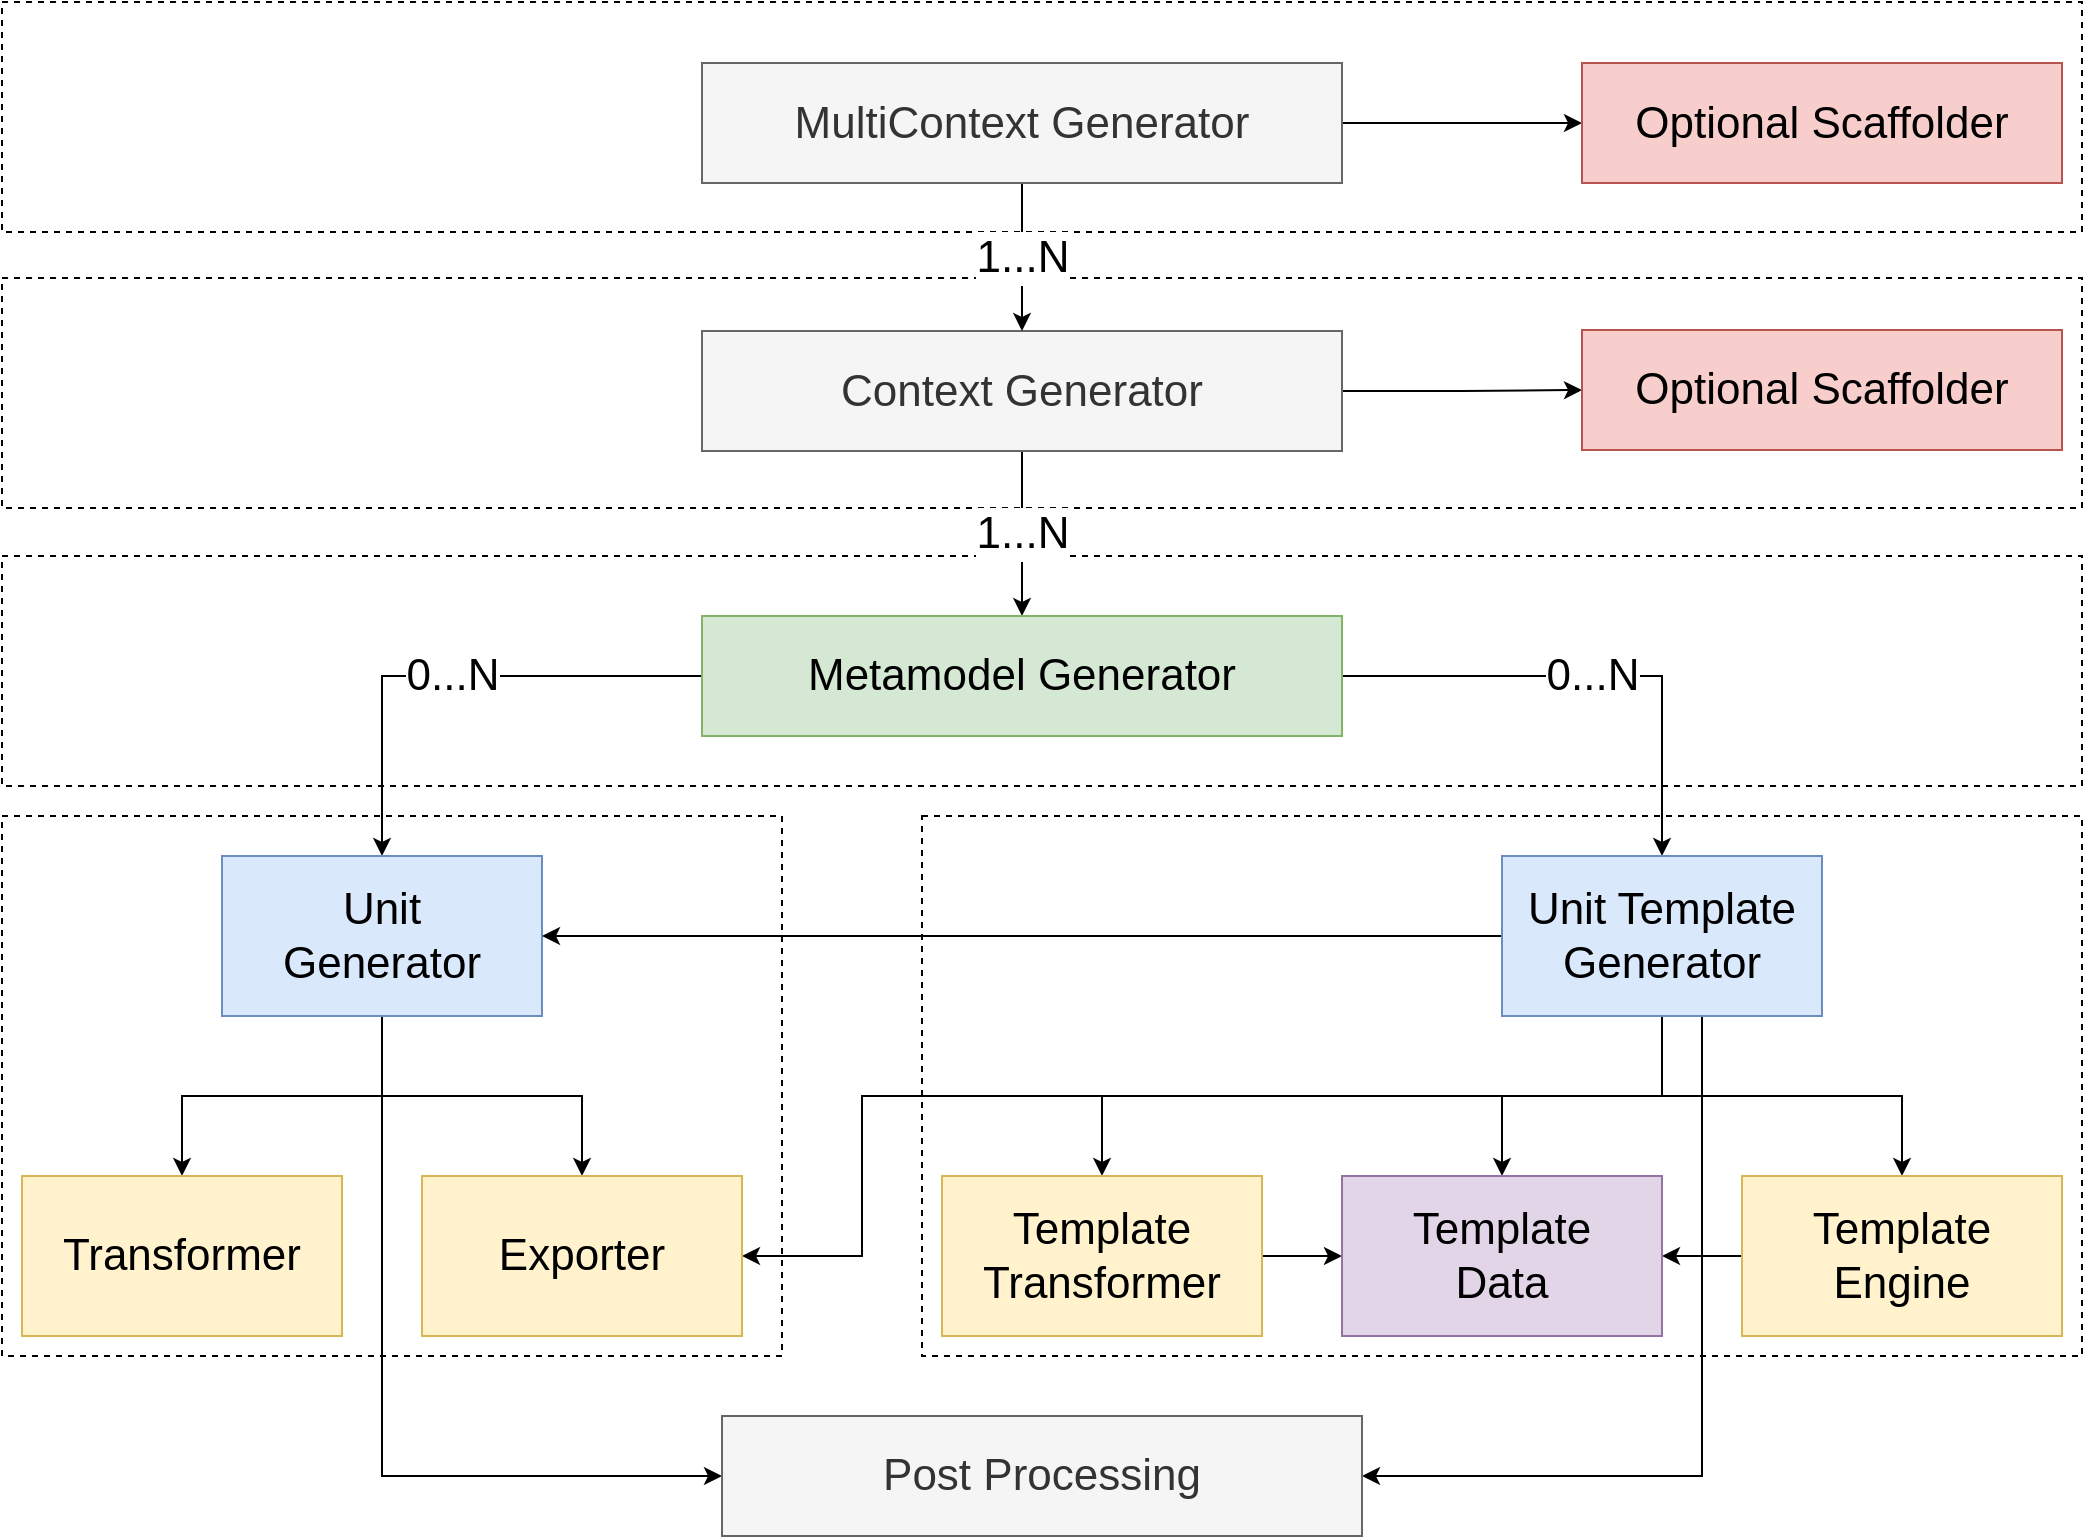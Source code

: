 <mxfile version="10.7.7" type="google"><diagram id="GnkJDhEkz5a-p9ZFHqT3" name="Page-1"><mxGraphModel dx="1502" dy="918" grid="1" gridSize="10" guides="1" tooltips="1" connect="1" arrows="1" fold="1" page="1" pageScale="1" pageWidth="1100" pageHeight="850" math="0" shadow="0"><root><mxCell id="0"/><mxCell id="1" parent="0"/><mxCell id="JjpXLwlI6WmhKi-YzRcv-26" value="" style="rounded=0;whiteSpace=wrap;html=1;fontSize=22;dashed=1;" vertex="1" parent="1"><mxGeometry x="50" y="191" width="1040" height="115" as="geometry"/></mxCell><mxCell id="JjpXLwlI6WmhKi-YzRcv-25" value="" style="rounded=0;whiteSpace=wrap;html=1;fontSize=22;dashed=1;" vertex="1" parent="1"><mxGeometry x="50" y="330" width="1040" height="115" as="geometry"/></mxCell><mxCell id="JjpXLwlI6WmhKi-YzRcv-24" value="" style="rounded=0;whiteSpace=wrap;html=1;fontSize=22;dashed=1;" vertex="1" parent="1"><mxGeometry x="50" y="460" width="390" height="270" as="geometry"/></mxCell><mxCell id="JjpXLwlI6WmhKi-YzRcv-23" value="" style="rounded=0;whiteSpace=wrap;html=1;fontSize=22;dashed=1;" vertex="1" parent="1"><mxGeometry x="510" y="460" width="580" height="270" as="geometry"/></mxCell><mxCell id="JjpXLwlI6WmhKi-YzRcv-13" value="1...N" style="edgeStyle=orthogonalEdgeStyle;rounded=0;orthogonalLoop=1;jettySize=auto;html=1;exitX=0.5;exitY=1;exitDx=0;exitDy=0;entryX=0.5;entryY=0;entryDx=0;entryDy=0;fontSize=22;" edge="1" parent="1" source="NQMZ5aJsxdRtTfZ1SXyV-1" target="NQMZ5aJsxdRtTfZ1SXyV-3"><mxGeometry relative="1" as="geometry"/></mxCell><mxCell id="JjpXLwlI6WmhKi-YzRcv-28" style="edgeStyle=orthogonalEdgeStyle;rounded=0;orthogonalLoop=1;jettySize=auto;html=1;exitX=1;exitY=0.5;exitDx=0;exitDy=0;entryX=0;entryY=0.5;entryDx=0;entryDy=0;fontSize=22;" edge="1" parent="1" source="NQMZ5aJsxdRtTfZ1SXyV-1" target="JjpXLwlI6WmhKi-YzRcv-27"><mxGeometry relative="1" as="geometry"/></mxCell><mxCell id="NQMZ5aJsxdRtTfZ1SXyV-1" value="Context Generator" style="rounded=0;whiteSpace=wrap;html=1;fontSize=22;fillColor=#f5f5f5;strokeColor=#666666;fontColor=#333333;" parent="1" vertex="1"><mxGeometry x="400" y="217.5" width="320" height="60" as="geometry"/></mxCell><mxCell id="JjpXLwlI6WmhKi-YzRcv-11" value="0...N" style="edgeStyle=orthogonalEdgeStyle;rounded=0;orthogonalLoop=1;jettySize=auto;html=1;exitX=0;exitY=0.5;exitDx=0;exitDy=0;entryX=0.5;entryY=0;entryDx=0;entryDy=0;fontSize=22;" edge="1" parent="1" source="NQMZ5aJsxdRtTfZ1SXyV-3" target="NQMZ5aJsxdRtTfZ1SXyV-5"><mxGeometry relative="1" as="geometry"/></mxCell><mxCell id="JjpXLwlI6WmhKi-YzRcv-12" value="0...N" style="edgeStyle=orthogonalEdgeStyle;rounded=0;orthogonalLoop=1;jettySize=auto;html=1;exitX=1;exitY=0.5;exitDx=0;exitDy=0;entryX=0.5;entryY=0;entryDx=0;entryDy=0;fontSize=22;" edge="1" parent="1" source="NQMZ5aJsxdRtTfZ1SXyV-3" target="NQMZ5aJsxdRtTfZ1SXyV-6"><mxGeometry relative="1" as="geometry"/></mxCell><mxCell id="NQMZ5aJsxdRtTfZ1SXyV-3" value="Metamodel Generator" style="rounded=0;whiteSpace=wrap;html=1;fontSize=22;fillColor=#d5e8d4;strokeColor=#82b366;" parent="1" vertex="1"><mxGeometry x="400" y="360" width="320" height="60" as="geometry"/></mxCell><mxCell id="JjpXLwlI6WmhKi-YzRcv-1" style="edgeStyle=orthogonalEdgeStyle;rounded=0;orthogonalLoop=1;jettySize=auto;html=1;exitX=0.5;exitY=1;exitDx=0;exitDy=0;entryX=0.5;entryY=0;entryDx=0;entryDy=0;" edge="1" parent="1" source="NQMZ5aJsxdRtTfZ1SXyV-5" target="NQMZ5aJsxdRtTfZ1SXyV-7"><mxGeometry relative="1" as="geometry"/></mxCell><mxCell id="JjpXLwlI6WmhKi-YzRcv-2" style="edgeStyle=orthogonalEdgeStyle;rounded=0;orthogonalLoop=1;jettySize=auto;html=1;exitX=0.5;exitY=1;exitDx=0;exitDy=0;entryX=0.5;entryY=0;entryDx=0;entryDy=0;" edge="1" parent="1" source="NQMZ5aJsxdRtTfZ1SXyV-5" target="NQMZ5aJsxdRtTfZ1SXyV-8"><mxGeometry relative="1" as="geometry"/></mxCell><mxCell id="JjpXLwlI6WmhKi-YzRcv-35" style="edgeStyle=orthogonalEdgeStyle;rounded=0;orthogonalLoop=1;jettySize=auto;html=1;exitX=0.5;exitY=1;exitDx=0;exitDy=0;entryX=0;entryY=0.5;entryDx=0;entryDy=0;fontSize=22;" edge="1" parent="1" source="NQMZ5aJsxdRtTfZ1SXyV-5" target="JjpXLwlI6WmhKi-YzRcv-34"><mxGeometry relative="1" as="geometry"/></mxCell><mxCell id="NQMZ5aJsxdRtTfZ1SXyV-5" value="Unit &lt;br&gt;Generator" style="rounded=0;whiteSpace=wrap;html=1;fontSize=22;fillColor=#dae8fc;strokeColor=#6c8ebf;" parent="1" vertex="1"><mxGeometry x="160" y="480" width="160" height="80" as="geometry"/></mxCell><mxCell id="JjpXLwlI6WmhKi-YzRcv-5" style="edgeStyle=orthogonalEdgeStyle;rounded=0;orthogonalLoop=1;jettySize=auto;html=1;exitX=0.5;exitY=1;exitDx=0;exitDy=0;entryX=0.5;entryY=0;entryDx=0;entryDy=0;" edge="1" parent="1" source="NQMZ5aJsxdRtTfZ1SXyV-6" target="JjpXLwlI6WmhKi-YzRcv-3"><mxGeometry relative="1" as="geometry"/></mxCell><mxCell id="JjpXLwlI6WmhKi-YzRcv-6" style="edgeStyle=orthogonalEdgeStyle;rounded=0;orthogonalLoop=1;jettySize=auto;html=1;exitX=0.5;exitY=1;exitDx=0;exitDy=0;entryX=0.5;entryY=0;entryDx=0;entryDy=0;" edge="1" parent="1" source="NQMZ5aJsxdRtTfZ1SXyV-6" target="JjpXLwlI6WmhKi-YzRcv-4"><mxGeometry relative="1" as="geometry"/></mxCell><mxCell id="JjpXLwlI6WmhKi-YzRcv-7" style="edgeStyle=orthogonalEdgeStyle;rounded=0;orthogonalLoop=1;jettySize=auto;html=1;exitX=0;exitY=0.5;exitDx=0;exitDy=0;entryX=1;entryY=0.5;entryDx=0;entryDy=0;" edge="1" parent="1" source="NQMZ5aJsxdRtTfZ1SXyV-6" target="NQMZ5aJsxdRtTfZ1SXyV-5"><mxGeometry relative="1" as="geometry"/></mxCell><mxCell id="JjpXLwlI6WmhKi-YzRcv-10" style="edgeStyle=orthogonalEdgeStyle;rounded=0;orthogonalLoop=1;jettySize=auto;html=1;exitX=0.5;exitY=1;exitDx=0;exitDy=0;entryX=1;entryY=0.5;entryDx=0;entryDy=0;" edge="1" parent="1" source="NQMZ5aJsxdRtTfZ1SXyV-6" target="NQMZ5aJsxdRtTfZ1SXyV-8"><mxGeometry relative="1" as="geometry"><Array as="points"><mxPoint x="880" y="600"/><mxPoint x="480" y="600"/><mxPoint x="480" y="680"/></Array></mxGeometry></mxCell><mxCell id="JjpXLwlI6WmhKi-YzRcv-19" style="edgeStyle=orthogonalEdgeStyle;rounded=0;orthogonalLoop=1;jettySize=auto;html=1;exitX=0.5;exitY=1;exitDx=0;exitDy=0;entryX=0.5;entryY=0;entryDx=0;entryDy=0;fontSize=22;" edge="1" parent="1" source="NQMZ5aJsxdRtTfZ1SXyV-6" target="JjpXLwlI6WmhKi-YzRcv-18"><mxGeometry relative="1" as="geometry"/></mxCell><mxCell id="JjpXLwlI6WmhKi-YzRcv-36" style="edgeStyle=orthogonalEdgeStyle;rounded=0;orthogonalLoop=1;jettySize=auto;html=1;exitX=0.5;exitY=1;exitDx=0;exitDy=0;entryX=1;entryY=0.5;entryDx=0;entryDy=0;fontSize=22;" edge="1" parent="1" source="NQMZ5aJsxdRtTfZ1SXyV-6" target="JjpXLwlI6WmhKi-YzRcv-34"><mxGeometry relative="1" as="geometry"><Array as="points"><mxPoint x="900" y="560"/><mxPoint x="900" y="790"/></Array></mxGeometry></mxCell><mxCell id="NQMZ5aJsxdRtTfZ1SXyV-6" value="Unit Template Generator" style="rounded=0;whiteSpace=wrap;html=1;fontSize=22;fillColor=#dae8fc;strokeColor=#6c8ebf;" parent="1" vertex="1"><mxGeometry x="800" y="480" width="160" height="80" as="geometry"/></mxCell><mxCell id="NQMZ5aJsxdRtTfZ1SXyV-7" value="Transformer" style="rounded=0;whiteSpace=wrap;html=1;fontSize=22;fillColor=#fff2cc;strokeColor=#d6b656;" parent="1" vertex="1"><mxGeometry x="60" y="640" width="160" height="80" as="geometry"/></mxCell><mxCell id="NQMZ5aJsxdRtTfZ1SXyV-8" value="Exporter" style="rounded=0;whiteSpace=wrap;html=1;fontSize=22;fillColor=#fff2cc;strokeColor=#d6b656;" parent="1" vertex="1"><mxGeometry x="260" y="640" width="160" height="80" as="geometry"/></mxCell><mxCell id="JjpXLwlI6WmhKi-YzRcv-21" style="edgeStyle=orthogonalEdgeStyle;rounded=0;orthogonalLoop=1;jettySize=auto;html=1;exitX=1;exitY=0.5;exitDx=0;exitDy=0;entryX=0;entryY=0.5;entryDx=0;entryDy=0;fontSize=22;" edge="1" parent="1" source="JjpXLwlI6WmhKi-YzRcv-3" target="JjpXLwlI6WmhKi-YzRcv-18"><mxGeometry relative="1" as="geometry"/></mxCell><mxCell id="JjpXLwlI6WmhKi-YzRcv-3" value="Template Transformer" style="rounded=0;whiteSpace=wrap;html=1;fontSize=22;fillColor=#fff2cc;strokeColor=#d6b656;" vertex="1" parent="1"><mxGeometry x="520" y="640" width="160" height="80" as="geometry"/></mxCell><mxCell id="JjpXLwlI6WmhKi-YzRcv-20" style="edgeStyle=orthogonalEdgeStyle;rounded=0;orthogonalLoop=1;jettySize=auto;html=1;exitX=0;exitY=0.5;exitDx=0;exitDy=0;entryX=1;entryY=0.5;entryDx=0;entryDy=0;fontSize=22;" edge="1" parent="1" source="JjpXLwlI6WmhKi-YzRcv-4" target="JjpXLwlI6WmhKi-YzRcv-18"><mxGeometry relative="1" as="geometry"/></mxCell><mxCell id="JjpXLwlI6WmhKi-YzRcv-4" value="Template Engine" style="rounded=0;whiteSpace=wrap;html=1;fontSize=22;fillColor=#fff2cc;strokeColor=#d6b656;" vertex="1" parent="1"><mxGeometry x="920" y="640" width="160" height="80" as="geometry"/></mxCell><mxCell id="JjpXLwlI6WmhKi-YzRcv-18" value="Template &lt;br&gt;Data" style="rounded=0;whiteSpace=wrap;html=1;fontSize=22;fillColor=#e1d5e7;strokeColor=#9673a6;" vertex="1" parent="1"><mxGeometry x="720" y="640" width="160" height="80" as="geometry"/></mxCell><mxCell id="JjpXLwlI6WmhKi-YzRcv-27" value="Optional Scaffolder" style="rounded=0;whiteSpace=wrap;html=1;fontSize=22;fillColor=#f8cecc;strokeColor=#b85450;" vertex="1" parent="1"><mxGeometry x="840" y="217" width="240" height="60" as="geometry"/></mxCell><mxCell id="JjpXLwlI6WmhKi-YzRcv-29" value="" style="rounded=0;whiteSpace=wrap;html=1;fontSize=22;dashed=1;" vertex="1" parent="1"><mxGeometry x="50" y="53" width="1040" height="115" as="geometry"/></mxCell><mxCell id="JjpXLwlI6WmhKi-YzRcv-32" style="edgeStyle=orthogonalEdgeStyle;rounded=0;orthogonalLoop=1;jettySize=auto;html=1;exitX=1;exitY=0.5;exitDx=0;exitDy=0;entryX=0;entryY=0.5;entryDx=0;entryDy=0;fontSize=22;" edge="1" parent="1" source="JjpXLwlI6WmhKi-YzRcv-30" target="JjpXLwlI6WmhKi-YzRcv-31"><mxGeometry relative="1" as="geometry"/></mxCell><mxCell id="JjpXLwlI6WmhKi-YzRcv-33" value="1...N" style="edgeStyle=orthogonalEdgeStyle;rounded=0;orthogonalLoop=1;jettySize=auto;html=1;exitX=0.5;exitY=1;exitDx=0;exitDy=0;entryX=0.5;entryY=0;entryDx=0;entryDy=0;fontSize=22;" edge="1" parent="1" source="JjpXLwlI6WmhKi-YzRcv-30" target="NQMZ5aJsxdRtTfZ1SXyV-1"><mxGeometry relative="1" as="geometry"/></mxCell><mxCell id="JjpXLwlI6WmhKi-YzRcv-30" value="MultiContext Generator" style="rounded=0;whiteSpace=wrap;html=1;fontSize=22;fillColor=#f5f5f5;strokeColor=#666666;fontColor=#333333;" vertex="1" parent="1"><mxGeometry x="400" y="83.5" width="320" height="60" as="geometry"/></mxCell><mxCell id="JjpXLwlI6WmhKi-YzRcv-31" value="Optional Scaffolder" style="rounded=0;whiteSpace=wrap;html=1;fontSize=22;fillColor=#f8cecc;strokeColor=#b85450;" vertex="1" parent="1"><mxGeometry x="840" y="83.5" width="240" height="60" as="geometry"/></mxCell><mxCell id="JjpXLwlI6WmhKi-YzRcv-34" value="Post Processing" style="rounded=0;whiteSpace=wrap;html=1;fontSize=22;fillColor=#f5f5f5;strokeColor=#666666;fontColor=#333333;" vertex="1" parent="1"><mxGeometry x="410" y="760" width="320" height="60" as="geometry"/></mxCell></root></mxGraphModel></diagram></mxfile>